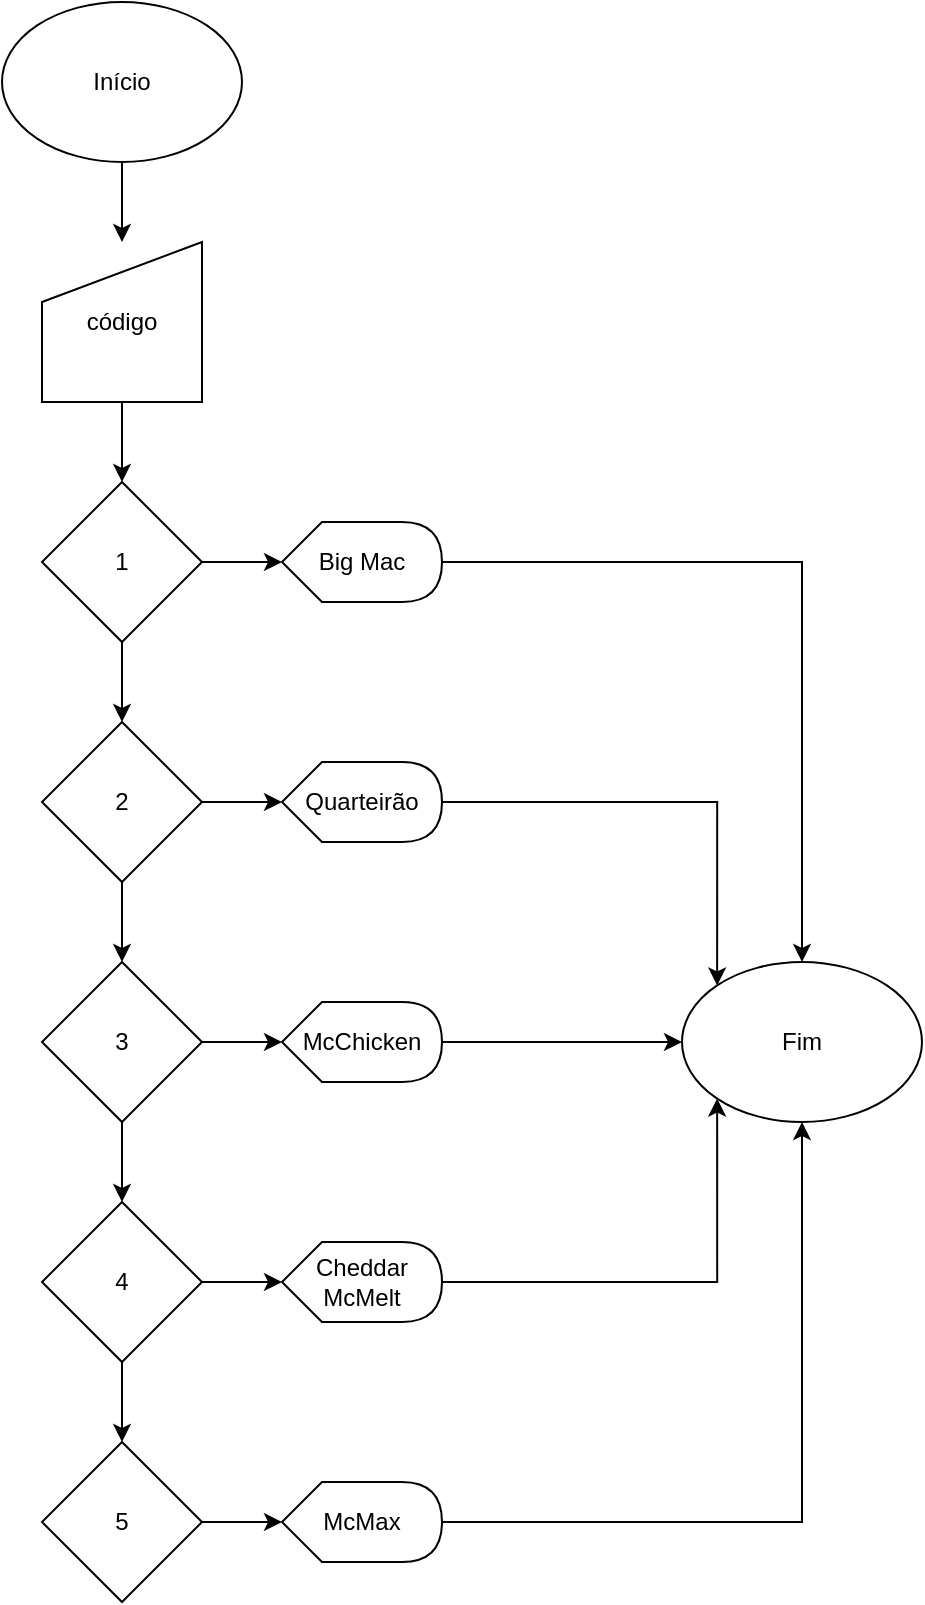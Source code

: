 <mxfile version="14.9.8" type="device"><diagram id="7VJfxJVb_8kREfM7Vsr-" name="Page-1"><mxGraphModel dx="1038" dy="547" grid="1" gridSize="10" guides="1" tooltips="1" connect="1" arrows="1" fold="1" page="1" pageScale="1" pageWidth="827" pageHeight="1169" math="0" shadow="0"><root><mxCell id="0"/><mxCell id="1" parent="0"/><mxCell id="bk6ATT9a1Us8ZFC0hFes-3" value="" style="edgeStyle=orthogonalEdgeStyle;rounded=0;orthogonalLoop=1;jettySize=auto;html=1;" edge="1" parent="1" source="bk6ATT9a1Us8ZFC0hFes-1" target="bk6ATT9a1Us8ZFC0hFes-2"><mxGeometry relative="1" as="geometry"/></mxCell><mxCell id="bk6ATT9a1Us8ZFC0hFes-1" value="Início" style="ellipse;whiteSpace=wrap;html=1;" vertex="1" parent="1"><mxGeometry x="300" y="40" width="120" height="80" as="geometry"/></mxCell><mxCell id="bk6ATT9a1Us8ZFC0hFes-5" value="" style="edgeStyle=orthogonalEdgeStyle;rounded=0;orthogonalLoop=1;jettySize=auto;html=1;" edge="1" parent="1" source="bk6ATT9a1Us8ZFC0hFes-2" target="bk6ATT9a1Us8ZFC0hFes-4"><mxGeometry relative="1" as="geometry"/></mxCell><mxCell id="bk6ATT9a1Us8ZFC0hFes-2" value="código" style="shape=manualInput;whiteSpace=wrap;html=1;" vertex="1" parent="1"><mxGeometry x="320" y="160" width="80" height="80" as="geometry"/></mxCell><mxCell id="bk6ATT9a1Us8ZFC0hFes-7" value="" style="edgeStyle=orthogonalEdgeStyle;rounded=0;orthogonalLoop=1;jettySize=auto;html=1;" edge="1" parent="1" source="bk6ATT9a1Us8ZFC0hFes-4" target="bk6ATT9a1Us8ZFC0hFes-6"><mxGeometry relative="1" as="geometry"/></mxCell><mxCell id="bk6ATT9a1Us8ZFC0hFes-15" value="" style="edgeStyle=orthogonalEdgeStyle;rounded=0;orthogonalLoop=1;jettySize=auto;html=1;" edge="1" parent="1" source="bk6ATT9a1Us8ZFC0hFes-4" target="bk6ATT9a1Us8ZFC0hFes-14"><mxGeometry relative="1" as="geometry"/></mxCell><mxCell id="bk6ATT9a1Us8ZFC0hFes-4" value="1" style="rhombus;whiteSpace=wrap;html=1;" vertex="1" parent="1"><mxGeometry x="320" y="280" width="80" height="80" as="geometry"/></mxCell><mxCell id="bk6ATT9a1Us8ZFC0hFes-9" value="" style="edgeStyle=orthogonalEdgeStyle;rounded=0;orthogonalLoop=1;jettySize=auto;html=1;" edge="1" parent="1" source="bk6ATT9a1Us8ZFC0hFes-6" target="bk6ATT9a1Us8ZFC0hFes-8"><mxGeometry relative="1" as="geometry"/></mxCell><mxCell id="bk6ATT9a1Us8ZFC0hFes-24" value="" style="edgeStyle=orthogonalEdgeStyle;rounded=0;orthogonalLoop=1;jettySize=auto;html=1;" edge="1" parent="1" source="bk6ATT9a1Us8ZFC0hFes-6" target="bk6ATT9a1Us8ZFC0hFes-17"><mxGeometry relative="1" as="geometry"/></mxCell><mxCell id="bk6ATT9a1Us8ZFC0hFes-6" value="2" style="rhombus;whiteSpace=wrap;html=1;" vertex="1" parent="1"><mxGeometry x="320" y="400" width="80" height="80" as="geometry"/></mxCell><mxCell id="bk6ATT9a1Us8ZFC0hFes-11" value="" style="edgeStyle=orthogonalEdgeStyle;rounded=0;orthogonalLoop=1;jettySize=auto;html=1;" edge="1" parent="1" source="bk6ATT9a1Us8ZFC0hFes-8" target="bk6ATT9a1Us8ZFC0hFes-10"><mxGeometry relative="1" as="geometry"/></mxCell><mxCell id="bk6ATT9a1Us8ZFC0hFes-23" value="" style="edgeStyle=orthogonalEdgeStyle;rounded=0;orthogonalLoop=1;jettySize=auto;html=1;" edge="1" parent="1" source="bk6ATT9a1Us8ZFC0hFes-8" target="bk6ATT9a1Us8ZFC0hFes-18"><mxGeometry relative="1" as="geometry"/></mxCell><mxCell id="bk6ATT9a1Us8ZFC0hFes-8" value="3" style="rhombus;whiteSpace=wrap;html=1;" vertex="1" parent="1"><mxGeometry x="320" y="520" width="80" height="80" as="geometry"/></mxCell><mxCell id="bk6ATT9a1Us8ZFC0hFes-13" value="" style="edgeStyle=orthogonalEdgeStyle;rounded=0;orthogonalLoop=1;jettySize=auto;html=1;" edge="1" parent="1" source="bk6ATT9a1Us8ZFC0hFes-10" target="bk6ATT9a1Us8ZFC0hFes-12"><mxGeometry relative="1" as="geometry"/></mxCell><mxCell id="bk6ATT9a1Us8ZFC0hFes-22" value="" style="edgeStyle=orthogonalEdgeStyle;rounded=0;orthogonalLoop=1;jettySize=auto;html=1;" edge="1" parent="1" source="bk6ATT9a1Us8ZFC0hFes-10" target="bk6ATT9a1Us8ZFC0hFes-19"><mxGeometry relative="1" as="geometry"/></mxCell><mxCell id="bk6ATT9a1Us8ZFC0hFes-10" value="4" style="rhombus;whiteSpace=wrap;html=1;" vertex="1" parent="1"><mxGeometry x="320" y="640" width="80" height="80" as="geometry"/></mxCell><mxCell id="bk6ATT9a1Us8ZFC0hFes-21" value="" style="edgeStyle=orthogonalEdgeStyle;rounded=0;orthogonalLoop=1;jettySize=auto;html=1;" edge="1" parent="1" source="bk6ATT9a1Us8ZFC0hFes-12" target="bk6ATT9a1Us8ZFC0hFes-20"><mxGeometry relative="1" as="geometry"/></mxCell><mxCell id="bk6ATT9a1Us8ZFC0hFes-12" value="5" style="rhombus;whiteSpace=wrap;html=1;" vertex="1" parent="1"><mxGeometry x="320" y="760" width="80" height="80" as="geometry"/></mxCell><mxCell id="bk6ATT9a1Us8ZFC0hFes-26" style="edgeStyle=orthogonalEdgeStyle;rounded=0;orthogonalLoop=1;jettySize=auto;html=1;entryX=0.5;entryY=0;entryDx=0;entryDy=0;" edge="1" parent="1" source="bk6ATT9a1Us8ZFC0hFes-14" target="bk6ATT9a1Us8ZFC0hFes-25"><mxGeometry relative="1" as="geometry"/></mxCell><mxCell id="bk6ATT9a1Us8ZFC0hFes-14" value="Big Mac" style="shape=display;whiteSpace=wrap;html=1;" vertex="1" parent="1"><mxGeometry x="440" y="300" width="80" height="40" as="geometry"/></mxCell><mxCell id="bk6ATT9a1Us8ZFC0hFes-27" style="edgeStyle=orthogonalEdgeStyle;rounded=0;orthogonalLoop=1;jettySize=auto;html=1;entryX=0;entryY=0;entryDx=0;entryDy=0;" edge="1" parent="1" source="bk6ATT9a1Us8ZFC0hFes-17" target="bk6ATT9a1Us8ZFC0hFes-25"><mxGeometry relative="1" as="geometry"/></mxCell><mxCell id="bk6ATT9a1Us8ZFC0hFes-17" value="Quarteirão" style="shape=display;whiteSpace=wrap;html=1;" vertex="1" parent="1"><mxGeometry x="440" y="420" width="80" height="40" as="geometry"/></mxCell><mxCell id="bk6ATT9a1Us8ZFC0hFes-28" style="edgeStyle=orthogonalEdgeStyle;rounded=0;orthogonalLoop=1;jettySize=auto;html=1;entryX=0;entryY=0.5;entryDx=0;entryDy=0;" edge="1" parent="1" source="bk6ATT9a1Us8ZFC0hFes-18" target="bk6ATT9a1Us8ZFC0hFes-25"><mxGeometry relative="1" as="geometry"/></mxCell><mxCell id="bk6ATT9a1Us8ZFC0hFes-18" value="McChicken" style="shape=display;whiteSpace=wrap;html=1;" vertex="1" parent="1"><mxGeometry x="440" y="540" width="80" height="40" as="geometry"/></mxCell><mxCell id="bk6ATT9a1Us8ZFC0hFes-29" style="edgeStyle=orthogonalEdgeStyle;rounded=0;orthogonalLoop=1;jettySize=auto;html=1;entryX=0;entryY=1;entryDx=0;entryDy=0;" edge="1" parent="1" source="bk6ATT9a1Us8ZFC0hFes-19" target="bk6ATT9a1Us8ZFC0hFes-25"><mxGeometry relative="1" as="geometry"/></mxCell><mxCell id="bk6ATT9a1Us8ZFC0hFes-19" value="Cheddar McMelt" style="shape=display;whiteSpace=wrap;html=1;" vertex="1" parent="1"><mxGeometry x="440" y="660" width="80" height="40" as="geometry"/></mxCell><mxCell id="bk6ATT9a1Us8ZFC0hFes-30" style="edgeStyle=orthogonalEdgeStyle;rounded=0;orthogonalLoop=1;jettySize=auto;html=1;entryX=0.5;entryY=1;entryDx=0;entryDy=0;" edge="1" parent="1" source="bk6ATT9a1Us8ZFC0hFes-20" target="bk6ATT9a1Us8ZFC0hFes-25"><mxGeometry relative="1" as="geometry"/></mxCell><mxCell id="bk6ATT9a1Us8ZFC0hFes-20" value="McMax" style="shape=display;whiteSpace=wrap;html=1;" vertex="1" parent="1"><mxGeometry x="440" y="780" width="80" height="40" as="geometry"/></mxCell><mxCell id="bk6ATT9a1Us8ZFC0hFes-25" value="Fim" style="ellipse;whiteSpace=wrap;html=1;" vertex="1" parent="1"><mxGeometry x="640" y="520" width="120" height="80" as="geometry"/></mxCell></root></mxGraphModel></diagram></mxfile>